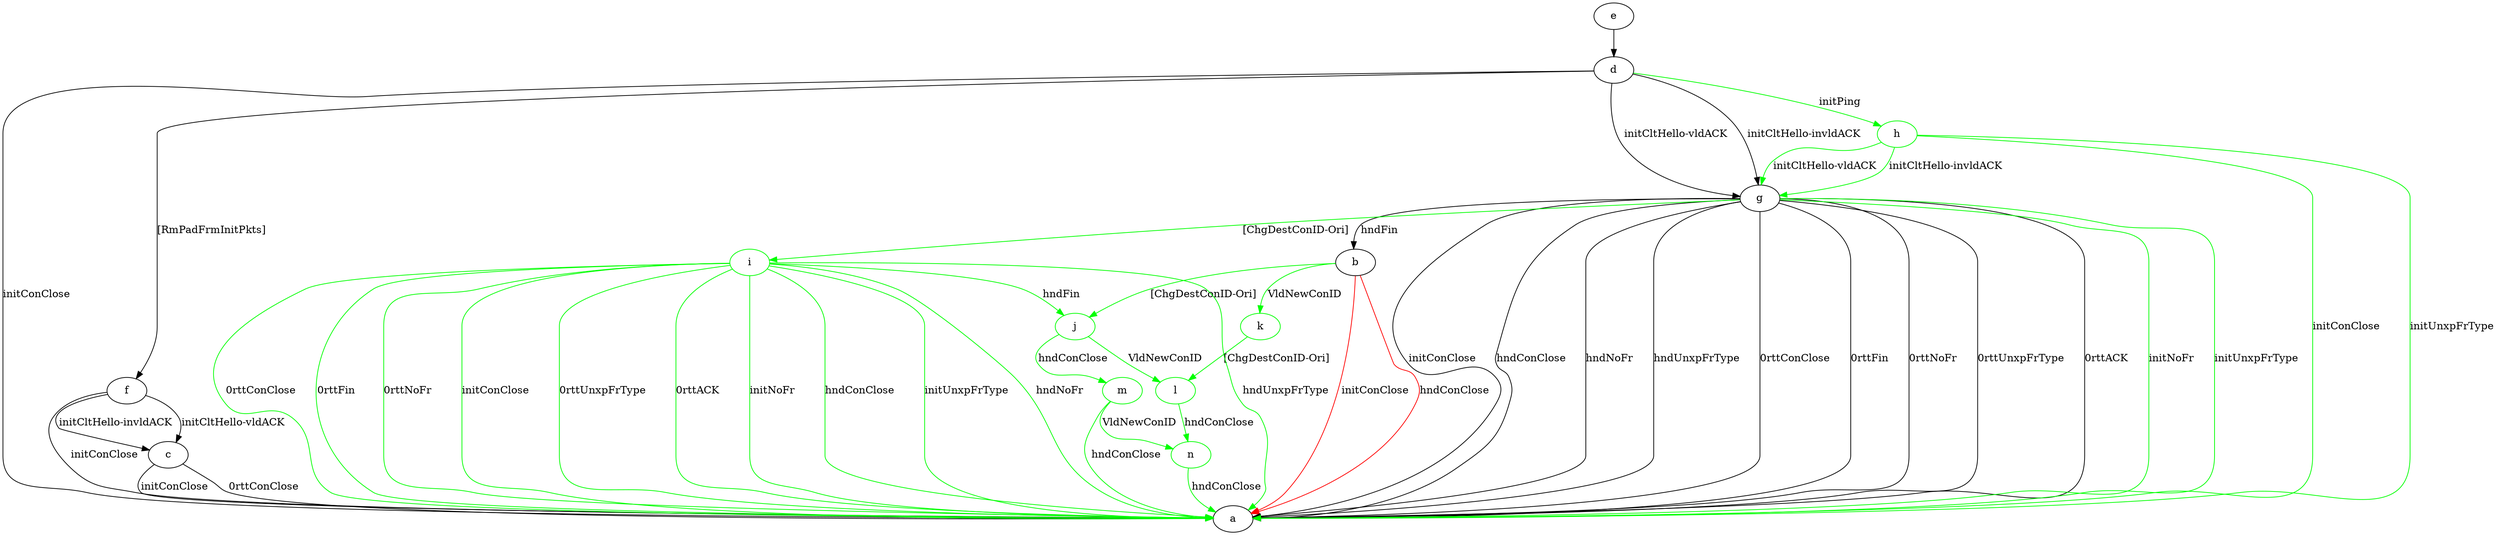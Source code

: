 digraph "" {
	b -> a	[key=0,
		color=red,
		label="initConClose "];
	b -> a	[key=1,
		color=red,
		label="hndConClose "];
	j	[color=green];
	b -> j	[key=0,
		color=green,
		label="[ChgDestConID-Ori] "];
	k	[color=green];
	b -> k	[key=0,
		color=green,
		label="VldNewConID "];
	c -> a	[key=0,
		label="initConClose "];
	c -> a	[key=1,
		label="0rttConClose "];
	d -> a	[key=0,
		label="initConClose "];
	d -> f	[key=0,
		label="[RmPadFrmInitPkts] "];
	d -> g	[key=0,
		label="initCltHello-vldACK "];
	d -> g	[key=1,
		label="initCltHello-invldACK "];
	h	[color=green];
	d -> h	[key=0,
		color=green,
		label="initPing "];
	e -> d	[key=0];
	f -> a	[key=0,
		label="initConClose "];
	f -> c	[key=0,
		label="initCltHello-vldACK "];
	f -> c	[key=1,
		label="initCltHello-invldACK "];
	g -> a	[key=0,
		label="initConClose "];
	g -> a	[key=1,
		label="hndConClose "];
	g -> a	[key=2,
		label="hndNoFr "];
	g -> a	[key=3,
		label="hndUnxpFrType "];
	g -> a	[key=4,
		label="0rttConClose "];
	g -> a	[key=5,
		label="0rttFin "];
	g -> a	[key=6,
		label="0rttNoFr "];
	g -> a	[key=7,
		label="0rttUnxpFrType "];
	g -> a	[key=8,
		label="0rttACK "];
	g -> a	[key=9,
		color=green,
		label="initNoFr "];
	g -> a	[key=10,
		color=green,
		label="initUnxpFrType "];
	g -> b	[key=0,
		label="hndFin "];
	i	[color=green];
	g -> i	[key=0,
		color=green,
		label="[ChgDestConID-Ori] "];
	h -> a	[key=0,
		color=green,
		label="initConClose "];
	h -> a	[key=1,
		color=green,
		label="initUnxpFrType "];
	h -> g	[key=0,
		color=green,
		label="initCltHello-vldACK "];
	h -> g	[key=1,
		color=green,
		label="initCltHello-invldACK "];
	i -> a	[key=0,
		color=green,
		label="initConClose "];
	i -> a	[key=1,
		color=green,
		label="initNoFr "];
	i -> a	[key=2,
		color=green,
		label="initUnxpFrType "];
	i -> a	[key=3,
		color=green,
		label="hndConClose "];
	i -> a	[key=4,
		color=green,
		label="hndNoFr "];
	i -> a	[key=5,
		color=green,
		label="hndUnxpFrType "];
	i -> a	[key=6,
		color=green,
		label="0rttConClose "];
	i -> a	[key=7,
		color=green,
		label="0rttFin "];
	i -> a	[key=8,
		color=green,
		label="0rttNoFr "];
	i -> a	[key=9,
		color=green,
		label="0rttUnxpFrType "];
	i -> a	[key=10,
		color=green,
		label="0rttACK "];
	i -> j	[key=0,
		color=green,
		label="hndFin "];
	l	[color=green];
	j -> l	[key=0,
		color=green,
		label="VldNewConID "];
	m	[color=green];
	j -> m	[key=0,
		color=green,
		label="hndConClose "];
	k -> l	[key=0,
		color=green,
		label="[ChgDestConID-Ori] "];
	n	[color=green];
	l -> n	[key=0,
		color=green,
		label="hndConClose "];
	m -> a	[key=0,
		color=green,
		label="hndConClose "];
	m -> n	[key=0,
		color=green,
		label="VldNewConID "];
	n -> a	[key=0,
		color=green,
		label="hndConClose "];
}
